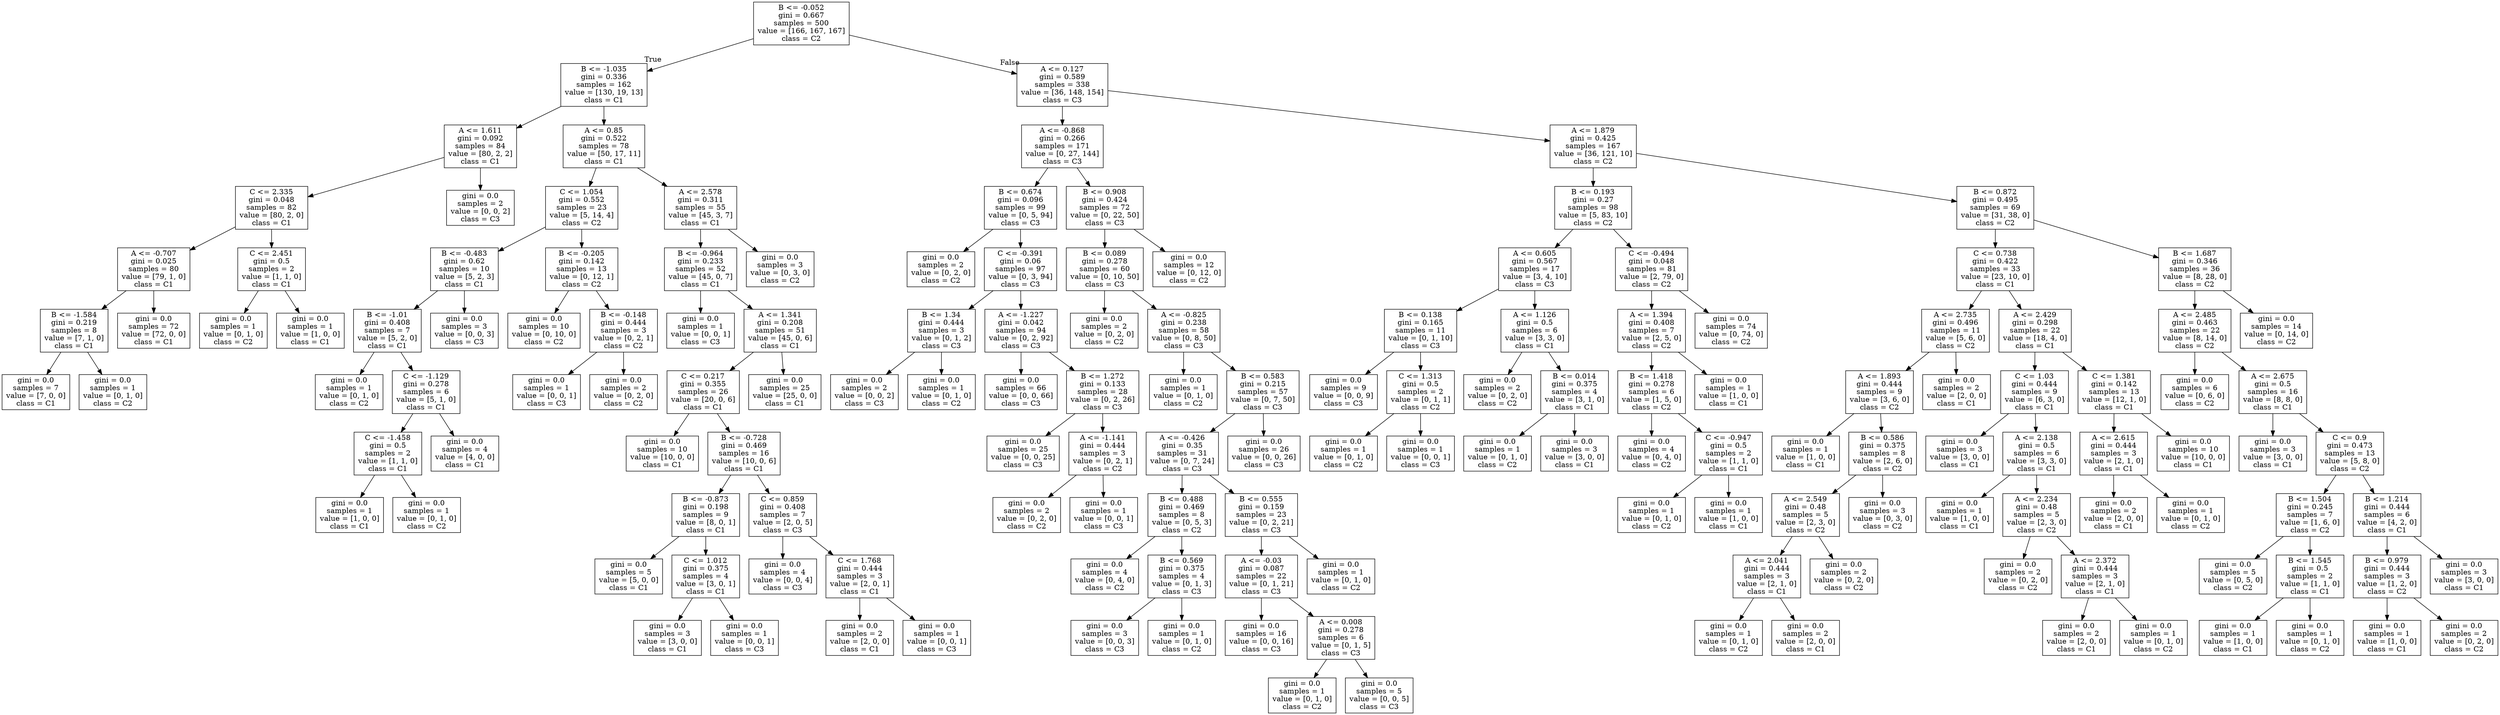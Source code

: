 digraph Tree {
node [shape=box] ;
0 [label="B <= -0.052\ngini = 0.667\nsamples = 500\nvalue = [166, 167, 167]\nclass = C2"] ;
1 [label="B <= -1.035\ngini = 0.336\nsamples = 162\nvalue = [130, 19, 13]\nclass = C1"] ;
0 -> 1 [labeldistance=2.5, labelangle=45, headlabel="True"] ;
2 [label="A <= 1.611\ngini = 0.092\nsamples = 84\nvalue = [80, 2, 2]\nclass = C1"] ;
1 -> 2 ;
3 [label="C <= 2.335\ngini = 0.048\nsamples = 82\nvalue = [80, 2, 0]\nclass = C1"] ;
2 -> 3 ;
4 [label="A <= -0.707\ngini = 0.025\nsamples = 80\nvalue = [79, 1, 0]\nclass = C1"] ;
3 -> 4 ;
5 [label="B <= -1.584\ngini = 0.219\nsamples = 8\nvalue = [7, 1, 0]\nclass = C1"] ;
4 -> 5 ;
6 [label="gini = 0.0\nsamples = 7\nvalue = [7, 0, 0]\nclass = C1"] ;
5 -> 6 ;
7 [label="gini = 0.0\nsamples = 1\nvalue = [0, 1, 0]\nclass = C2"] ;
5 -> 7 ;
8 [label="gini = 0.0\nsamples = 72\nvalue = [72, 0, 0]\nclass = C1"] ;
4 -> 8 ;
9 [label="C <= 2.451\ngini = 0.5\nsamples = 2\nvalue = [1, 1, 0]\nclass = C1"] ;
3 -> 9 ;
10 [label="gini = 0.0\nsamples = 1\nvalue = [0, 1, 0]\nclass = C2"] ;
9 -> 10 ;
11 [label="gini = 0.0\nsamples = 1\nvalue = [1, 0, 0]\nclass = C1"] ;
9 -> 11 ;
12 [label="gini = 0.0\nsamples = 2\nvalue = [0, 0, 2]\nclass = C3"] ;
2 -> 12 ;
13 [label="A <= 0.85\ngini = 0.522\nsamples = 78\nvalue = [50, 17, 11]\nclass = C1"] ;
1 -> 13 ;
14 [label="C <= 1.054\ngini = 0.552\nsamples = 23\nvalue = [5, 14, 4]\nclass = C2"] ;
13 -> 14 ;
15 [label="B <= -0.483\ngini = 0.62\nsamples = 10\nvalue = [5, 2, 3]\nclass = C1"] ;
14 -> 15 ;
16 [label="B <= -1.01\ngini = 0.408\nsamples = 7\nvalue = [5, 2, 0]\nclass = C1"] ;
15 -> 16 ;
17 [label="gini = 0.0\nsamples = 1\nvalue = [0, 1, 0]\nclass = C2"] ;
16 -> 17 ;
18 [label="C <= -1.129\ngini = 0.278\nsamples = 6\nvalue = [5, 1, 0]\nclass = C1"] ;
16 -> 18 ;
19 [label="C <= -1.458\ngini = 0.5\nsamples = 2\nvalue = [1, 1, 0]\nclass = C1"] ;
18 -> 19 ;
20 [label="gini = 0.0\nsamples = 1\nvalue = [1, 0, 0]\nclass = C1"] ;
19 -> 20 ;
21 [label="gini = 0.0\nsamples = 1\nvalue = [0, 1, 0]\nclass = C2"] ;
19 -> 21 ;
22 [label="gini = 0.0\nsamples = 4\nvalue = [4, 0, 0]\nclass = C1"] ;
18 -> 22 ;
23 [label="gini = 0.0\nsamples = 3\nvalue = [0, 0, 3]\nclass = C3"] ;
15 -> 23 ;
24 [label="B <= -0.205\ngini = 0.142\nsamples = 13\nvalue = [0, 12, 1]\nclass = C2"] ;
14 -> 24 ;
25 [label="gini = 0.0\nsamples = 10\nvalue = [0, 10, 0]\nclass = C2"] ;
24 -> 25 ;
26 [label="B <= -0.148\ngini = 0.444\nsamples = 3\nvalue = [0, 2, 1]\nclass = C2"] ;
24 -> 26 ;
27 [label="gini = 0.0\nsamples = 1\nvalue = [0, 0, 1]\nclass = C3"] ;
26 -> 27 ;
28 [label="gini = 0.0\nsamples = 2\nvalue = [0, 2, 0]\nclass = C2"] ;
26 -> 28 ;
29 [label="A <= 2.578\ngini = 0.311\nsamples = 55\nvalue = [45, 3, 7]\nclass = C1"] ;
13 -> 29 ;
30 [label="B <= -0.964\ngini = 0.233\nsamples = 52\nvalue = [45, 0, 7]\nclass = C1"] ;
29 -> 30 ;
31 [label="gini = 0.0\nsamples = 1\nvalue = [0, 0, 1]\nclass = C3"] ;
30 -> 31 ;
32 [label="A <= 1.341\ngini = 0.208\nsamples = 51\nvalue = [45, 0, 6]\nclass = C1"] ;
30 -> 32 ;
33 [label="C <= 0.217\ngini = 0.355\nsamples = 26\nvalue = [20, 0, 6]\nclass = C1"] ;
32 -> 33 ;
34 [label="gini = 0.0\nsamples = 10\nvalue = [10, 0, 0]\nclass = C1"] ;
33 -> 34 ;
35 [label="B <= -0.728\ngini = 0.469\nsamples = 16\nvalue = [10, 0, 6]\nclass = C1"] ;
33 -> 35 ;
36 [label="B <= -0.873\ngini = 0.198\nsamples = 9\nvalue = [8, 0, 1]\nclass = C1"] ;
35 -> 36 ;
37 [label="gini = 0.0\nsamples = 5\nvalue = [5, 0, 0]\nclass = C1"] ;
36 -> 37 ;
38 [label="C <= 1.012\ngini = 0.375\nsamples = 4\nvalue = [3, 0, 1]\nclass = C1"] ;
36 -> 38 ;
39 [label="gini = 0.0\nsamples = 3\nvalue = [3, 0, 0]\nclass = C1"] ;
38 -> 39 ;
40 [label="gini = 0.0\nsamples = 1\nvalue = [0, 0, 1]\nclass = C3"] ;
38 -> 40 ;
41 [label="C <= 0.859\ngini = 0.408\nsamples = 7\nvalue = [2, 0, 5]\nclass = C3"] ;
35 -> 41 ;
42 [label="gini = 0.0\nsamples = 4\nvalue = [0, 0, 4]\nclass = C3"] ;
41 -> 42 ;
43 [label="C <= 1.768\ngini = 0.444\nsamples = 3\nvalue = [2, 0, 1]\nclass = C1"] ;
41 -> 43 ;
44 [label="gini = 0.0\nsamples = 2\nvalue = [2, 0, 0]\nclass = C1"] ;
43 -> 44 ;
45 [label="gini = 0.0\nsamples = 1\nvalue = [0, 0, 1]\nclass = C3"] ;
43 -> 45 ;
46 [label="gini = 0.0\nsamples = 25\nvalue = [25, 0, 0]\nclass = C1"] ;
32 -> 46 ;
47 [label="gini = 0.0\nsamples = 3\nvalue = [0, 3, 0]\nclass = C2"] ;
29 -> 47 ;
48 [label="A <= 0.127\ngini = 0.589\nsamples = 338\nvalue = [36, 148, 154]\nclass = C3"] ;
0 -> 48 [labeldistance=2.5, labelangle=-45, headlabel="False"] ;
49 [label="A <= -0.868\ngini = 0.266\nsamples = 171\nvalue = [0, 27, 144]\nclass = C3"] ;
48 -> 49 ;
50 [label="B <= 0.674\ngini = 0.096\nsamples = 99\nvalue = [0, 5, 94]\nclass = C3"] ;
49 -> 50 ;
51 [label="gini = 0.0\nsamples = 2\nvalue = [0, 2, 0]\nclass = C2"] ;
50 -> 51 ;
52 [label="C <= -0.391\ngini = 0.06\nsamples = 97\nvalue = [0, 3, 94]\nclass = C3"] ;
50 -> 52 ;
53 [label="B <= 1.34\ngini = 0.444\nsamples = 3\nvalue = [0, 1, 2]\nclass = C3"] ;
52 -> 53 ;
54 [label="gini = 0.0\nsamples = 2\nvalue = [0, 0, 2]\nclass = C3"] ;
53 -> 54 ;
55 [label="gini = 0.0\nsamples = 1\nvalue = [0, 1, 0]\nclass = C2"] ;
53 -> 55 ;
56 [label="A <= -1.227\ngini = 0.042\nsamples = 94\nvalue = [0, 2, 92]\nclass = C3"] ;
52 -> 56 ;
57 [label="gini = 0.0\nsamples = 66\nvalue = [0, 0, 66]\nclass = C3"] ;
56 -> 57 ;
58 [label="B <= 1.272\ngini = 0.133\nsamples = 28\nvalue = [0, 2, 26]\nclass = C3"] ;
56 -> 58 ;
59 [label="gini = 0.0\nsamples = 25\nvalue = [0, 0, 25]\nclass = C3"] ;
58 -> 59 ;
60 [label="A <= -1.141\ngini = 0.444\nsamples = 3\nvalue = [0, 2, 1]\nclass = C2"] ;
58 -> 60 ;
61 [label="gini = 0.0\nsamples = 2\nvalue = [0, 2, 0]\nclass = C2"] ;
60 -> 61 ;
62 [label="gini = 0.0\nsamples = 1\nvalue = [0, 0, 1]\nclass = C3"] ;
60 -> 62 ;
63 [label="B <= 0.908\ngini = 0.424\nsamples = 72\nvalue = [0, 22, 50]\nclass = C3"] ;
49 -> 63 ;
64 [label="B <= 0.089\ngini = 0.278\nsamples = 60\nvalue = [0, 10, 50]\nclass = C3"] ;
63 -> 64 ;
65 [label="gini = 0.0\nsamples = 2\nvalue = [0, 2, 0]\nclass = C2"] ;
64 -> 65 ;
66 [label="A <= -0.825\ngini = 0.238\nsamples = 58\nvalue = [0, 8, 50]\nclass = C3"] ;
64 -> 66 ;
67 [label="gini = 0.0\nsamples = 1\nvalue = [0, 1, 0]\nclass = C2"] ;
66 -> 67 ;
68 [label="B <= 0.583\ngini = 0.215\nsamples = 57\nvalue = [0, 7, 50]\nclass = C3"] ;
66 -> 68 ;
69 [label="A <= -0.426\ngini = 0.35\nsamples = 31\nvalue = [0, 7, 24]\nclass = C3"] ;
68 -> 69 ;
70 [label="B <= 0.488\ngini = 0.469\nsamples = 8\nvalue = [0, 5, 3]\nclass = C2"] ;
69 -> 70 ;
71 [label="gini = 0.0\nsamples = 4\nvalue = [0, 4, 0]\nclass = C2"] ;
70 -> 71 ;
72 [label="B <= 0.569\ngini = 0.375\nsamples = 4\nvalue = [0, 1, 3]\nclass = C3"] ;
70 -> 72 ;
73 [label="gini = 0.0\nsamples = 3\nvalue = [0, 0, 3]\nclass = C3"] ;
72 -> 73 ;
74 [label="gini = 0.0\nsamples = 1\nvalue = [0, 1, 0]\nclass = C2"] ;
72 -> 74 ;
75 [label="B <= 0.555\ngini = 0.159\nsamples = 23\nvalue = [0, 2, 21]\nclass = C3"] ;
69 -> 75 ;
76 [label="A <= -0.03\ngini = 0.087\nsamples = 22\nvalue = [0, 1, 21]\nclass = C3"] ;
75 -> 76 ;
77 [label="gini = 0.0\nsamples = 16\nvalue = [0, 0, 16]\nclass = C3"] ;
76 -> 77 ;
78 [label="A <= 0.008\ngini = 0.278\nsamples = 6\nvalue = [0, 1, 5]\nclass = C3"] ;
76 -> 78 ;
79 [label="gini = 0.0\nsamples = 1\nvalue = [0, 1, 0]\nclass = C2"] ;
78 -> 79 ;
80 [label="gini = 0.0\nsamples = 5\nvalue = [0, 0, 5]\nclass = C3"] ;
78 -> 80 ;
81 [label="gini = 0.0\nsamples = 1\nvalue = [0, 1, 0]\nclass = C2"] ;
75 -> 81 ;
82 [label="gini = 0.0\nsamples = 26\nvalue = [0, 0, 26]\nclass = C3"] ;
68 -> 82 ;
83 [label="gini = 0.0\nsamples = 12\nvalue = [0, 12, 0]\nclass = C2"] ;
63 -> 83 ;
84 [label="A <= 1.879\ngini = 0.425\nsamples = 167\nvalue = [36, 121, 10]\nclass = C2"] ;
48 -> 84 ;
85 [label="B <= 0.193\ngini = 0.27\nsamples = 98\nvalue = [5, 83, 10]\nclass = C2"] ;
84 -> 85 ;
86 [label="A <= 0.605\ngini = 0.567\nsamples = 17\nvalue = [3, 4, 10]\nclass = C3"] ;
85 -> 86 ;
87 [label="B <= 0.138\ngini = 0.165\nsamples = 11\nvalue = [0, 1, 10]\nclass = C3"] ;
86 -> 87 ;
88 [label="gini = 0.0\nsamples = 9\nvalue = [0, 0, 9]\nclass = C3"] ;
87 -> 88 ;
89 [label="C <= 1.313\ngini = 0.5\nsamples = 2\nvalue = [0, 1, 1]\nclass = C2"] ;
87 -> 89 ;
90 [label="gini = 0.0\nsamples = 1\nvalue = [0, 1, 0]\nclass = C2"] ;
89 -> 90 ;
91 [label="gini = 0.0\nsamples = 1\nvalue = [0, 0, 1]\nclass = C3"] ;
89 -> 91 ;
92 [label="A <= 1.126\ngini = 0.5\nsamples = 6\nvalue = [3, 3, 0]\nclass = C1"] ;
86 -> 92 ;
93 [label="gini = 0.0\nsamples = 2\nvalue = [0, 2, 0]\nclass = C2"] ;
92 -> 93 ;
94 [label="B <= 0.014\ngini = 0.375\nsamples = 4\nvalue = [3, 1, 0]\nclass = C1"] ;
92 -> 94 ;
95 [label="gini = 0.0\nsamples = 1\nvalue = [0, 1, 0]\nclass = C2"] ;
94 -> 95 ;
96 [label="gini = 0.0\nsamples = 3\nvalue = [3, 0, 0]\nclass = C1"] ;
94 -> 96 ;
97 [label="C <= -0.494\ngini = 0.048\nsamples = 81\nvalue = [2, 79, 0]\nclass = C2"] ;
85 -> 97 ;
98 [label="A <= 1.394\ngini = 0.408\nsamples = 7\nvalue = [2, 5, 0]\nclass = C2"] ;
97 -> 98 ;
99 [label="B <= 1.418\ngini = 0.278\nsamples = 6\nvalue = [1, 5, 0]\nclass = C2"] ;
98 -> 99 ;
100 [label="gini = 0.0\nsamples = 4\nvalue = [0, 4, 0]\nclass = C2"] ;
99 -> 100 ;
101 [label="C <= -0.947\ngini = 0.5\nsamples = 2\nvalue = [1, 1, 0]\nclass = C1"] ;
99 -> 101 ;
102 [label="gini = 0.0\nsamples = 1\nvalue = [0, 1, 0]\nclass = C2"] ;
101 -> 102 ;
103 [label="gini = 0.0\nsamples = 1\nvalue = [1, 0, 0]\nclass = C1"] ;
101 -> 103 ;
104 [label="gini = 0.0\nsamples = 1\nvalue = [1, 0, 0]\nclass = C1"] ;
98 -> 104 ;
105 [label="gini = 0.0\nsamples = 74\nvalue = [0, 74, 0]\nclass = C2"] ;
97 -> 105 ;
106 [label="B <= 0.872\ngini = 0.495\nsamples = 69\nvalue = [31, 38, 0]\nclass = C2"] ;
84 -> 106 ;
107 [label="C <= 0.738\ngini = 0.422\nsamples = 33\nvalue = [23, 10, 0]\nclass = C1"] ;
106 -> 107 ;
108 [label="A <= 2.735\ngini = 0.496\nsamples = 11\nvalue = [5, 6, 0]\nclass = C2"] ;
107 -> 108 ;
109 [label="A <= 1.893\ngini = 0.444\nsamples = 9\nvalue = [3, 6, 0]\nclass = C2"] ;
108 -> 109 ;
110 [label="gini = 0.0\nsamples = 1\nvalue = [1, 0, 0]\nclass = C1"] ;
109 -> 110 ;
111 [label="B <= 0.586\ngini = 0.375\nsamples = 8\nvalue = [2, 6, 0]\nclass = C2"] ;
109 -> 111 ;
112 [label="A <= 2.549\ngini = 0.48\nsamples = 5\nvalue = [2, 3, 0]\nclass = C2"] ;
111 -> 112 ;
113 [label="A <= 2.041\ngini = 0.444\nsamples = 3\nvalue = [2, 1, 0]\nclass = C1"] ;
112 -> 113 ;
114 [label="gini = 0.0\nsamples = 1\nvalue = [0, 1, 0]\nclass = C2"] ;
113 -> 114 ;
115 [label="gini = 0.0\nsamples = 2\nvalue = [2, 0, 0]\nclass = C1"] ;
113 -> 115 ;
116 [label="gini = 0.0\nsamples = 2\nvalue = [0, 2, 0]\nclass = C2"] ;
112 -> 116 ;
117 [label="gini = 0.0\nsamples = 3\nvalue = [0, 3, 0]\nclass = C2"] ;
111 -> 117 ;
118 [label="gini = 0.0\nsamples = 2\nvalue = [2, 0, 0]\nclass = C1"] ;
108 -> 118 ;
119 [label="A <= 2.429\ngini = 0.298\nsamples = 22\nvalue = [18, 4, 0]\nclass = C1"] ;
107 -> 119 ;
120 [label="C <= 1.03\ngini = 0.444\nsamples = 9\nvalue = [6, 3, 0]\nclass = C1"] ;
119 -> 120 ;
121 [label="gini = 0.0\nsamples = 3\nvalue = [3, 0, 0]\nclass = C1"] ;
120 -> 121 ;
122 [label="A <= 2.138\ngini = 0.5\nsamples = 6\nvalue = [3, 3, 0]\nclass = C1"] ;
120 -> 122 ;
123 [label="gini = 0.0\nsamples = 1\nvalue = [1, 0, 0]\nclass = C1"] ;
122 -> 123 ;
124 [label="A <= 2.234\ngini = 0.48\nsamples = 5\nvalue = [2, 3, 0]\nclass = C2"] ;
122 -> 124 ;
125 [label="gini = 0.0\nsamples = 2\nvalue = [0, 2, 0]\nclass = C2"] ;
124 -> 125 ;
126 [label="A <= 2.372\ngini = 0.444\nsamples = 3\nvalue = [2, 1, 0]\nclass = C1"] ;
124 -> 126 ;
127 [label="gini = 0.0\nsamples = 2\nvalue = [2, 0, 0]\nclass = C1"] ;
126 -> 127 ;
128 [label="gini = 0.0\nsamples = 1\nvalue = [0, 1, 0]\nclass = C2"] ;
126 -> 128 ;
129 [label="C <= 1.381\ngini = 0.142\nsamples = 13\nvalue = [12, 1, 0]\nclass = C1"] ;
119 -> 129 ;
130 [label="A <= 2.615\ngini = 0.444\nsamples = 3\nvalue = [2, 1, 0]\nclass = C1"] ;
129 -> 130 ;
131 [label="gini = 0.0\nsamples = 2\nvalue = [2, 0, 0]\nclass = C1"] ;
130 -> 131 ;
132 [label="gini = 0.0\nsamples = 1\nvalue = [0, 1, 0]\nclass = C2"] ;
130 -> 132 ;
133 [label="gini = 0.0\nsamples = 10\nvalue = [10, 0, 0]\nclass = C1"] ;
129 -> 133 ;
134 [label="B <= 1.687\ngini = 0.346\nsamples = 36\nvalue = [8, 28, 0]\nclass = C2"] ;
106 -> 134 ;
135 [label="A <= 2.485\ngini = 0.463\nsamples = 22\nvalue = [8, 14, 0]\nclass = C2"] ;
134 -> 135 ;
136 [label="gini = 0.0\nsamples = 6\nvalue = [0, 6, 0]\nclass = C2"] ;
135 -> 136 ;
137 [label="A <= 2.675\ngini = 0.5\nsamples = 16\nvalue = [8, 8, 0]\nclass = C1"] ;
135 -> 137 ;
138 [label="gini = 0.0\nsamples = 3\nvalue = [3, 0, 0]\nclass = C1"] ;
137 -> 138 ;
139 [label="C <= 0.9\ngini = 0.473\nsamples = 13\nvalue = [5, 8, 0]\nclass = C2"] ;
137 -> 139 ;
140 [label="B <= 1.504\ngini = 0.245\nsamples = 7\nvalue = [1, 6, 0]\nclass = C2"] ;
139 -> 140 ;
141 [label="gini = 0.0\nsamples = 5\nvalue = [0, 5, 0]\nclass = C2"] ;
140 -> 141 ;
142 [label="B <= 1.545\ngini = 0.5\nsamples = 2\nvalue = [1, 1, 0]\nclass = C1"] ;
140 -> 142 ;
143 [label="gini = 0.0\nsamples = 1\nvalue = [1, 0, 0]\nclass = C1"] ;
142 -> 143 ;
144 [label="gini = 0.0\nsamples = 1\nvalue = [0, 1, 0]\nclass = C2"] ;
142 -> 144 ;
145 [label="B <= 1.214\ngini = 0.444\nsamples = 6\nvalue = [4, 2, 0]\nclass = C1"] ;
139 -> 145 ;
146 [label="B <= 0.979\ngini = 0.444\nsamples = 3\nvalue = [1, 2, 0]\nclass = C2"] ;
145 -> 146 ;
147 [label="gini = 0.0\nsamples = 1\nvalue = [1, 0, 0]\nclass = C1"] ;
146 -> 147 ;
148 [label="gini = 0.0\nsamples = 2\nvalue = [0, 2, 0]\nclass = C2"] ;
146 -> 148 ;
149 [label="gini = 0.0\nsamples = 3\nvalue = [3, 0, 0]\nclass = C1"] ;
145 -> 149 ;
150 [label="gini = 0.0\nsamples = 14\nvalue = [0, 14, 0]\nclass = C2"] ;
134 -> 150 ;
}
